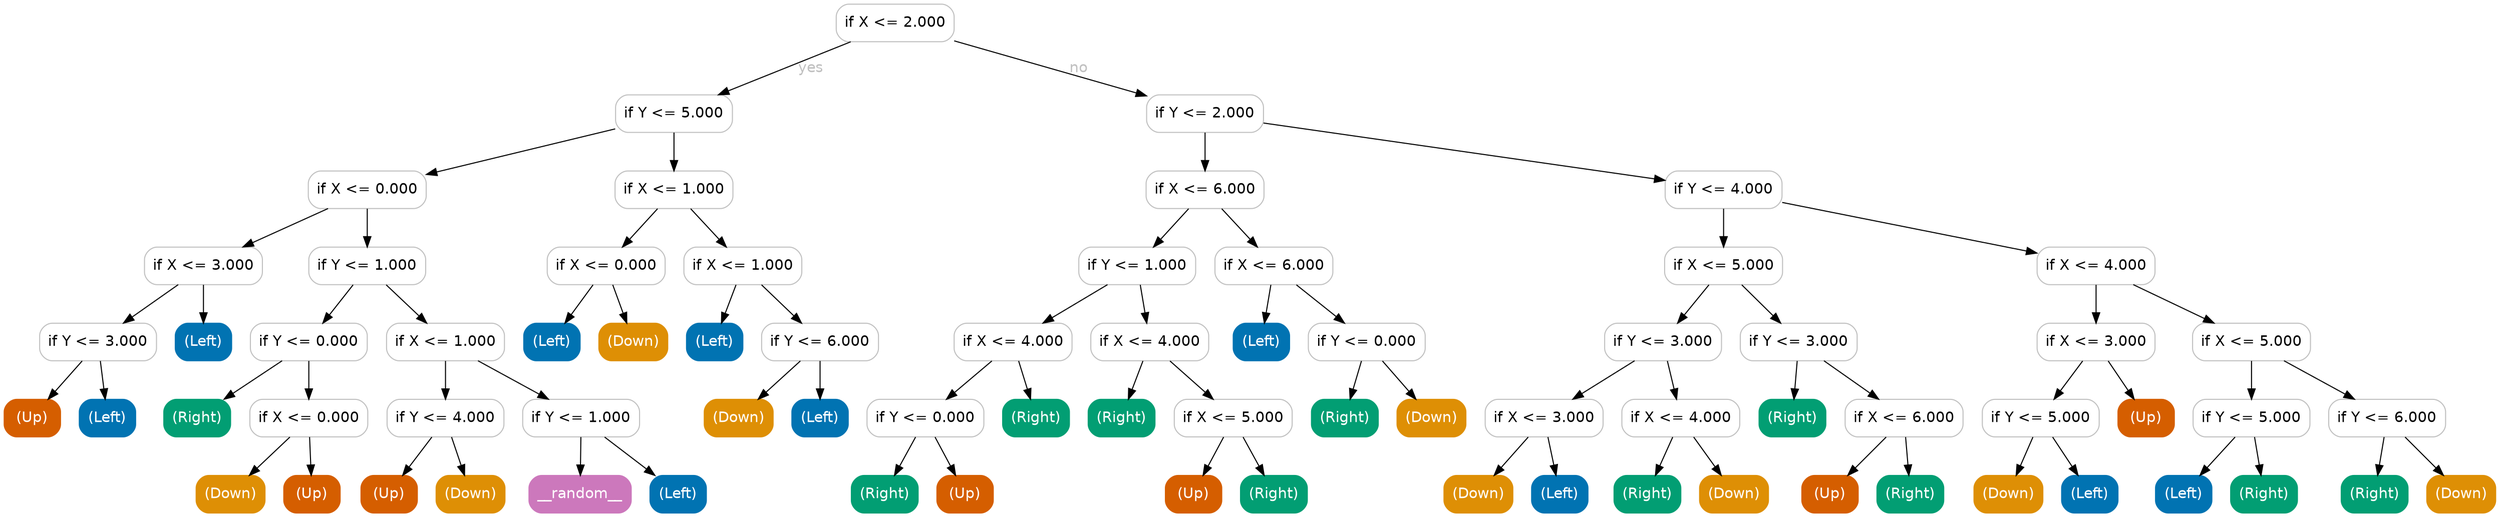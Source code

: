digraph Tree {
	graph [bb="0,0,2388,488"];
	node [color=gray,
		fillcolor=white,
		fontname=helvetica,
		label="\N",
		shape=box,
		style="filled, rounded"
	];
	edge [fontname=helvetica];
	0	[height=0.5,
		label="if X <= 2.000",
		pos="854,470",
		width=1.5694];
	1	[height=0.5,
		label="if Y <= 5.000",
		pos="642,383",
		width=1.5556];
	0 -> 1	[fontcolor=gray,
		label=yes,
		lp="773.5,426.5",
		pos="e,684.58,401.07 811.35,451.9 777.5,438.33 730.03,419.29 693.96,404.83"];
	30	[height=0.5,
		label="if Y <= 2.000",
		pos="1151,383",
		width=1.5556];
	0 -> 30	[fontcolor=gray,
		label=no,
		lp="1030,426.5",
		pos="e,1094.9,400.06 910.56,452.81 960.29,438.58 1032.7,417.86 1085,402.88"];
	2	[height=0.5,
		label="if X <= 0.000",
		pos="348,310",
		width=1.5694];
	1 -> 2	[fontcolor=gray,
		pos="e,404.65,324.68 585.66,368.39 536.79,356.59 465.99,339.49 414.38,327.03"];
	21	[height=0.5,
		label="if X <= 1.000",
		pos="642,310",
		width=1.5694];
	1 -> 21	[fontcolor=gray,
		pos="e,642,328.03 642,364.81 642,356.79 642,347.05 642,338.07"];
	3	[height=0.5,
		label="if X <= 3.000",
		pos="191,237",
		width=1.5694];
	2 -> 3	[fontcolor=gray,
		pos="e,228.84,255.11 310.39,291.99 288.71,282.19 261.24,269.77 238.12,259.31"];
	8	[height=0.5,
		label="if Y <= 1.000",
		pos="348,237",
		width=1.5556];
	2 -> 8	[fontcolor=gray,
		pos="e,348,255.03 348,291.81 348,283.79 348,274.05 348,265.07"];
	4	[height=0.5,
		label="if Y <= 3.000",
		pos="90,164",
		width=1.5556];
	3 -> 4	[fontcolor=gray,
		pos="e,114.34,182.11 166.81,218.99 153.66,209.75 137.22,198.19 122.92,188.14"];
	7	[color="#0173b2",
		fillcolor="#0173b2",
		fontcolor=white,
		height=0.5,
		label="(Left)",
		pos="191,164",
		width=0.75];
	3 -> 7	[fontcolor=gray,
		pos="e,191,182.03 191,218.81 191,210.79 191,201.05 191,192.07"];
	5	[color="#d55e00",
		fillcolor="#d55e00",
		fontcolor=white,
		height=0.5,
		label="(Up)",
		pos="27,91",
		width=0.75];
	4 -> 5	[fontcolor=gray,
		pos="e,42.11,109.03 74.749,145.81 67.011,137.09 57.471,126.34 48.958,116.75"];
	6	[color="#0173b2",
		fillcolor="#0173b2",
		fontcolor=white,
		height=0.5,
		label="(Left)",
		pos="99,91",
		width=0.75];
	4 -> 6	[fontcolor=gray,
		pos="e,96.841,109.03 92.179,145.81 93.196,137.79 94.431,128.05 95.569,119.07"];
	9	[height=0.5,
		label="if Y <= 0.000",
		pos="292,164",
		width=1.5556];
	8 -> 9	[fontcolor=gray,
		pos="e,305.43,182.03 334.44,218.81 327.63,210.18 319.25,199.56 311.75,190.03"];
	14	[height=0.5,
		label="if X <= 1.000",
		pos="423,164",
		width=1.5694];
	8 -> 14	[fontcolor=gray,
		pos="e,405.01,182.03 366.16,218.81 375.55,209.92 387.18,198.91 397.47,189.17"];
	10	[color="#029e73",
		fillcolor="#029e73",
		fontcolor=white,
		height=0.5,
		label="(Right)",
		pos="185,91",
		width=0.88889];
	9 -> 10	[fontcolor=gray,
		pos="e,210.79,109.11 266.37,145.99 252.31,136.67 234.69,124.97 219.45,114.86"];
	11	[height=0.5,
		label="if X <= 0.000",
		pos="292,91",
		width=1.5694];
	9 -> 11	[fontcolor=gray,
		pos="e,292,109.03 292,145.81 292,137.79 292,128.05 292,119.07"];
	12	[color="#de8f05",
		fillcolor="#de8f05",
		fontcolor=white,
		height=0.5,
		label="(Down)",
		pos="217,18",
		width=0.91667];
	11 -> 12	[fontcolor=gray,
		pos="e,234.99,36.029 273.84,72.813 264.45,63.917 252.82,52.909 242.53,43.172"];
	13	[color="#d55e00",
		fillcolor="#d55e00",
		fontcolor=white,
		height=0.5,
		label="(Up)",
		pos="295,18",
		width=0.75];
	11 -> 13	[fontcolor=gray,
		pos="e,294.28,36.029 292.73,72.813 293.07,64.789 293.48,55.047 293.86,46.069"];
	15	[height=0.5,
		label="if Y <= 4.000",
		pos="423,91",
		width=1.5556];
	14 -> 15	[fontcolor=gray,
		pos="e,423,109.03 423,145.81 423,137.79 423,128.05 423,119.07"];
	18	[height=0.5,
		label="if Y <= 1.000",
		pos="553,91",
		width=1.5556];
	14 -> 18	[fontcolor=gray,
		pos="e,521.67,109.11 454.14,145.99 471.7,136.4 493.83,124.32 512.7,114.01"];
	16	[color="#d55e00",
		fillcolor="#d55e00",
		fontcolor=white,
		height=0.5,
		label="(Up)",
		pos="369,18",
		width=0.75];
	15 -> 16	[fontcolor=gray,
		pos="e,381.95,36.029 409.93,72.813 403.36,64.179 395.28,53.555 388.04,44.034"];
	17	[color="#de8f05",
		fillcolor="#de8f05",
		fontcolor=white,
		height=0.5,
		label="(Down)",
		pos="447,18",
		width=0.91667];
	15 -> 17	[fontcolor=gray,
		pos="e,441.24,36.029 428.81,72.813 431.55,64.702 434.89,54.836 437.95,45.777"];
	19	[color="#cc78bc",
		fillcolor="#cc78bc",
		fontcolor=white,
		height=0.5,
		label=__random__,
		pos="552,18",
		width=1.3611];
	18 -> 19	[fontcolor=gray,
		pos="e,552.24,36.029 552.76,72.813 552.64,64.789 552.51,55.047 552.38,46.069"];
	20	[color="#0173b2",
		fillcolor="#0173b2",
		fontcolor=white,
		height=0.5,
		label="(Left)",
		pos="646,18",
		width=0.75];
	18 -> 20	[fontcolor=gray,
		pos="e,623.69,36.029 575.51,72.813 587.51,63.656 602.43,52.26 615.46,42.316"];
	22	[height=0.5,
		label="if X <= 0.000",
		pos="577,237",
		width=1.5694];
	21 -> 22	[fontcolor=gray,
		pos="e,592.59,255.03 626.27,291.81 618.2,283 608.24,272.13 599.39,262.46"];
	25	[height=0.5,
		label="if X <= 1.000",
		pos="708,237",
		width=1.5694];
	21 -> 25	[fontcolor=gray,
		pos="e,692.17,255.03 657.98,291.81 666.16,283 676.28,272.13 685.26,262.46"];
	23	[color="#0173b2",
		fillcolor="#0173b2",
		fontcolor=white,
		height=0.5,
		label="(Left)",
		pos="525,164",
		width=0.75];
	22 -> 23	[fontcolor=gray,
		pos="e,537.47,182.03 564.41,218.81 558.15,210.27 550.46,199.77 543.55,190.32"];
	24	[color="#de8f05",
		fillcolor="#de8f05",
		fontcolor=white,
		height=0.5,
		label="(Down)",
		pos="603,164",
		width=0.91667];
	22 -> 24	[fontcolor=gray,
		pos="e,596.76,182.03 583.29,218.81 586.3,210.62 589.95,200.62 593.3,191.48"];
	26	[color="#0173b2",
		fillcolor="#0173b2",
		fontcolor=white,
		height=0.5,
		label="(Left)",
		pos="681,164",
		width=0.75];
	25 -> 26	[fontcolor=gray,
		pos="e,687.48,182.03 701.46,218.81 698.35,210.62 694.55,200.62 691.07,191.48"];
	27	[height=0.5,
		label="if Y <= 6.000",
		pos="782,164",
		width=1.5556];
	25 -> 27	[fontcolor=gray,
		pos="e,764.25,182.03 725.91,218.81 735.18,209.92 746.66,198.91 756.81,189.17"];
	28	[color="#de8f05",
		fillcolor="#de8f05",
		fontcolor=white,
		height=0.5,
		label="(Down)",
		pos="704,91",
		width=0.91667];
	27 -> 28	[fontcolor=gray,
		pos="e,722.71,109.03 763.12,145.81 753.25,136.83 741.02,125.69 730.24,115.89"];
	29	[color="#0173b2",
		fillcolor="#0173b2",
		fontcolor=white,
		height=0.5,
		label="(Left)",
		pos="782,91",
		width=0.75];
	27 -> 29	[fontcolor=gray,
		pos="e,782,109.03 782,145.81 782,137.79 782,128.05 782,119.07"];
	31	[height=0.5,
		label="if X <= 6.000",
		pos="1151,310",
		width=1.5694];
	30 -> 31	[fontcolor=gray,
		pos="e,1151,328.03 1151,364.81 1151,356.79 1151,347.05 1151,338.07"];
	48	[height=0.5,
		label="if Y <= 4.000",
		pos="1648,310",
		width=1.5556];
	30 -> 48	[fontcolor=gray,
		pos="e,1591.8,319.03 1207,373.99 1299.4,360.81 1483,334.58 1581.6,320.48"];
	32	[height=0.5,
		label="if Y <= 1.000",
		pos="1086,237",
		width=1.5556];
	31 -> 32	[fontcolor=gray,
		pos="e,1101.6,255.03 1135.3,291.81 1127.2,283 1117.2,272.13 1108.4,262.46"];
	43	[height=0.5,
		label="if X <= 6.000",
		pos="1217,237",
		width=1.5694];
	31 -> 43	[fontcolor=gray,
		pos="e,1201.2,255.03 1167,291.81 1175.2,283 1185.3,272.13 1194.3,262.46"];
	33	[height=0.5,
		label="if X <= 4.000",
		pos="967,164",
		width=1.5694];
	32 -> 33	[fontcolor=gray,
		pos="e,995.68,182.11 1057.5,218.99 1041.6,209.49 1021.5,197.54 1004.4,187.29"];
	38	[height=0.5,
		label="if X <= 4.000",
		pos="1098,164",
		width=1.5694];
	32 -> 38	[fontcolor=gray,
		pos="e,1095.1,182.03 1088.9,218.81 1090.3,210.79 1091.9,201.05 1093.4,192.07"];
	34	[height=0.5,
		label="if Y <= 0.000",
		pos="883,91",
		width=1.5556];
	33 -> 34	[fontcolor=gray,
		pos="e,903.15,109.03 946.67,145.81 935.94,136.74 922.61,125.48 910.92,115.6"];
	37	[color="#029e73",
		fillcolor="#029e73",
		fontcolor=white,
		height=0.5,
		label="(Right)",
		pos="989,91",
		width=0.88889];
	33 -> 37	[fontcolor=gray,
		pos="e,983.72,109.03 972.33,145.81 974.84,137.7 977.9,127.84 980.7,118.78"];
	35	[color="#029e73",
		fillcolor="#029e73",
		fontcolor=white,
		height=0.5,
		label="(Right)",
		pos="844,18",
		width=0.88889];
	34 -> 35	[fontcolor=gray,
		pos="e,853.35,36.029 873.56,72.813 868.96,64.441 863.33,54.197 858.23,44.903"];
	36	[color="#d55e00",
		fillcolor="#d55e00",
		fontcolor=white,
		height=0.5,
		label="(Up)",
		pos="921,18",
		width=0.75];
	34 -> 36	[fontcolor=gray,
		pos="e,911.89,36.029 892.2,72.813 896.68,64.441 902.16,54.197 907.14,44.903"];
	39	[color="#029e73",
		fillcolor="#029e73",
		fontcolor=white,
		height=0.5,
		label="(Right)",
		pos="1071,91",
		width=0.88889];
	38 -> 39	[fontcolor=gray,
		pos="e,1077.5,109.03 1091.5,145.81 1088.3,137.62 1084.5,127.62 1081.1,118.48"];
	40	[height=0.5,
		label="if X <= 5.000",
		pos="1178,91",
		width=1.5694];
	38 -> 40	[fontcolor=gray,
		pos="e,1158.8,109.03 1117.4,145.81 1127.5,136.83 1140,125.69 1151.1,115.89"];
	41	[color="#d55e00",
		fillcolor="#d55e00",
		fontcolor=white,
		height=0.5,
		label="(Up)",
		pos="1140,18",
		width=0.75];
	40 -> 41	[fontcolor=gray,
		pos="e,1149.1,36.029 1168.8,72.813 1164.3,64.441 1158.8,54.197 1153.9,44.903"];
	42	[color="#029e73",
		fillcolor="#029e73",
		fontcolor=white,
		height=0.5,
		label="(Right)",
		pos="1217,18",
		width=0.88889];
	40 -> 42	[fontcolor=gray,
		pos="e,1207.6,36.029 1187.4,72.813 1192,64.441 1197.7,54.197 1202.8,44.903"];
	44	[color="#0173b2",
		fillcolor="#0173b2",
		fontcolor=white,
		height=0.5,
		label="(Left)",
		pos="1205,164",
		width=0.75];
	43 -> 44	[fontcolor=gray,
		pos="e,1207.9,182.03 1214.1,218.81 1212.7,210.79 1211.1,201.05 1209.6,192.07"];
	45	[height=0.5,
		label="if Y <= 0.000",
		pos="1306,164",
		width=1.5556];
	43 -> 45	[fontcolor=gray,
		pos="e,1284.7,182.03 1238.5,218.81 1250,209.66 1264.3,198.26 1276.8,188.32"];
	46	[color="#029e73",
		fillcolor="#029e73",
		fontcolor=white,
		height=0.5,
		label="(Right)",
		pos="1285,91",
		width=0.88889];
	45 -> 46	[fontcolor=gray,
		pos="e,1290,109.03 1300.9,145.81 1298.5,137.7 1295.6,127.84 1292.9,118.78"];
	47	[color="#de8f05",
		fillcolor="#de8f05",
		fontcolor=white,
		height=0.5,
		label="(Down)",
		pos="1368,91",
		width=0.91667];
	45 -> 47	[fontcolor=gray,
		pos="e,1353.1,109.03 1321,145.81 1328.6,137.09 1338,126.34 1346.4,116.75"];
	49	[height=0.5,
		label="if X <= 5.000",
		pos="1648,237",
		width=1.5694];
	48 -> 49	[fontcolor=gray,
		pos="e,1648,255.03 1648,291.81 1648,283.79 1648,274.05 1648,265.07"];
	62	[height=0.5,
		label="if X <= 4.000",
		pos="2005,237",
		width=1.5694];
	48 -> 62	[fontcolor=gray,
		pos="e,1948.3,249.28 1704.2,297.83 1767.6,285.22 1870.7,264.71 1938.2,251.29"];
	50	[height=0.5,
		label="if Y <= 3.000",
		pos="1590,164",
		width=1.5556];
	49 -> 50	[fontcolor=gray,
		pos="e,1603.9,182.03 1634,218.81 1626.9,210.18 1618.2,199.56 1610.5,190.03"];
	57	[height=0.5,
		label="if Y <= 3.000",
		pos="1720,164",
		width=1.5556];
	49 -> 57	[fontcolor=gray,
		pos="e,1702.7,182.03 1665.4,218.81 1674.4,209.92 1685.6,198.91 1695.5,189.17"];
	51	[height=0.5,
		label="if X <= 3.000",
		pos="1476,91",
		width=1.5694];
	50 -> 51	[fontcolor=gray,
		pos="e,1503.5,109.11 1562.7,145.99 1547.6,136.58 1528.6,124.76 1512.2,114.57"];
	54	[height=0.5,
		label="if X <= 4.000",
		pos="1607,91",
		width=1.5694];
	50 -> 54	[fontcolor=gray,
		pos="e,1602.9,109.03 1594.1,145.81 1596.1,137.7 1598.4,127.84 1600.6,118.78"];
	52	[color="#de8f05",
		fillcolor="#de8f05",
		fontcolor=white,
		height=0.5,
		label="(Down)",
		pos="1413,18",
		width=0.91667];
	51 -> 52	[fontcolor=gray,
		pos="e,1428.1,36.029 1460.7,72.813 1453,64.092 1443.5,53.34 1435,43.746"];
	53	[color="#0173b2",
		fillcolor="#0173b2",
		fontcolor=white,
		height=0.5,
		label="(Left)",
		pos="1491,18",
		width=0.75];
	51 -> 53	[fontcolor=gray,
		pos="e,1487.4,36.029 1479.6,72.813 1481.3,64.789 1483.4,55.047 1485.3,46.069"];
	55	[color="#029e73",
		fillcolor="#029e73",
		fontcolor=white,
		height=0.5,
		label="(Right)",
		pos="1575,18",
		width=0.88889];
	54 -> 55	[fontcolor=gray,
		pos="e,1582.7,36.029 1599.3,72.813 1595.5,64.528 1591,54.41 1586.8,45.193"];
	56	[color="#de8f05",
		fillcolor="#de8f05",
		fontcolor=white,
		height=0.5,
		label="(Down)",
		pos="1658,18",
		width=0.91667];
	54 -> 56	[fontcolor=gray,
		pos="e,1645.8,36.029 1619.3,72.813 1625.5,64.266 1633,53.769 1639.8,44.323"];
	58	[color="#029e73",
		fillcolor="#029e73",
		fontcolor=white,
		height=0.5,
		label="(Right)",
		pos="1714,91",
		width=0.88889];
	57 -> 58	[fontcolor=gray,
		pos="e,1715.4,109.03 1718.5,145.81 1717.9,137.79 1717,128.05 1716.3,119.07"];
	59	[height=0.5,
		label="if X <= 6.000",
		pos="1821,91",
		width=1.5694];
	57 -> 59	[fontcolor=gray,
		pos="e,1796.7,109.11 1744.2,145.99 1757.3,136.75 1773.8,125.19 1788.1,115.14"];
	60	[color="#d55e00",
		fillcolor="#d55e00",
		fontcolor=white,
		height=0.5,
		label="(Up)",
		pos="1750,18",
		width=0.75];
	59 -> 60	[fontcolor=gray,
		pos="e,1767,36.029 1803.8,72.813 1794.9,63.917 1783.9,52.909 1774.2,43.172"];
	61	[color="#029e73",
		fillcolor="#029e73",
		fontcolor=white,
		height=0.5,
		label="(Right)",
		pos="1827,18",
		width=0.88889];
	59 -> 61	[fontcolor=gray,
		pos="e,1825.6,36.029 1822.5,72.813 1823.1,64.789 1824,55.047 1824.7,46.069"];
	63	[height=0.5,
		label="if X <= 3.000",
		pos="2005,164",
		width=1.5694];
	62 -> 63	[fontcolor=gray,
		pos="e,2005,182.03 2005,218.81 2005,210.79 2005,201.05 2005,192.07"];
	68	[height=0.5,
		label="if X <= 5.000",
		pos="2154,164",
		width=1.5694];
	62 -> 68	[fontcolor=gray,
		pos="e,2118.1,182.11 2040.7,218.99 2061.2,209.23 2087.1,196.88 2109,186.45"];
	64	[height=0.5,
		label="if Y <= 5.000",
		pos="1952,91",
		width=1.5556];
	63 -> 64	[fontcolor=gray,
		pos="e,1964.7,109.03 1992.2,145.81 1985.8,137.27 1978,126.77 1970.9,117.32"];
	67	[color="#d55e00",
		fillcolor="#d55e00",
		fontcolor=white,
		height=0.5,
		label="(Up)",
		pos="2053,91",
		width=0.75];
	63 -> 67	[fontcolor=gray,
		pos="e,2041.5,109.03 2016.6,145.81 2022.4,137.27 2029.5,126.77 2035.9,117.32"];
	65	[color="#de8f05",
		fillcolor="#de8f05",
		fontcolor=white,
		height=0.5,
		label="(Down)",
		pos="1921,18",
		width=0.91667];
	64 -> 65	[fontcolor=gray,
		pos="e,1928.4,36.029 1944.5,72.813 1940.9,64.615 1936.6,54.623 1932.6,45.485"];
	66	[color="#0173b2",
		fillcolor="#0173b2",
		fontcolor=white,
		height=0.5,
		label="(Left)",
		pos="1999,18",
		width=0.75];
	64 -> 66	[fontcolor=gray,
		pos="e,1987.7,36.029 1963.4,72.813 1969,64.353 1975.8,53.984 1982,44.612"];
	69	[height=0.5,
		label="if Y <= 5.000",
		pos="2154,91",
		width=1.5556];
	68 -> 69	[fontcolor=gray,
		pos="e,2154,109.03 2154,145.81 2154,137.79 2154,128.05 2154,119.07"];
	72	[height=0.5,
		label="if Y <= 6.000",
		pos="2284,91",
		width=1.5556];
	68 -> 72	[fontcolor=gray,
		pos="e,2252.7,109.11 2185.1,145.99 2202.7,136.4 2224.8,124.32 2243.7,114.01"];
	70	[color="#0173b2",
		fillcolor="#0173b2",
		fontcolor=white,
		height=0.5,
		label="(Left)",
		pos="2089,18",
		width=0.75];
	69 -> 70	[fontcolor=gray,
		pos="e,2104.6,36.029 2138.3,72.813 2130.2,64.005 2120.2,53.125 2111.4,43.458"];
	71	[color="#029e73",
		fillcolor="#029e73",
		fontcolor=white,
		height=0.5,
		label="(Right)",
		pos="2166,18",
		width=0.88889];
	69 -> 71	[fontcolor=gray,
		pos="e,2163.1,36.029 2156.9,72.813 2158.3,64.789 2159.9,55.047 2161.4,46.069"];
	73	[color="#029e73",
		fillcolor="#029e73",
		fontcolor=white,
		height=0.5,
		label="(Right)",
		pos="2272,18",
		width=0.88889];
	72 -> 73	[fontcolor=gray,
		pos="e,2274.9,36.029 2281.1,72.813 2279.7,64.789 2278.1,55.047 2276.6,46.069"];
	74	[color="#de8f05",
		fillcolor="#de8f05",
		fontcolor=white,
		height=0.5,
		label="(Down)",
		pos="2355,18",
		width=0.91667];
	72 -> 74	[fontcolor=gray,
		pos="e,2338,36.029 2301.2,72.813 2310.1,63.917 2321.1,52.909 2330.8,43.172"];
}
